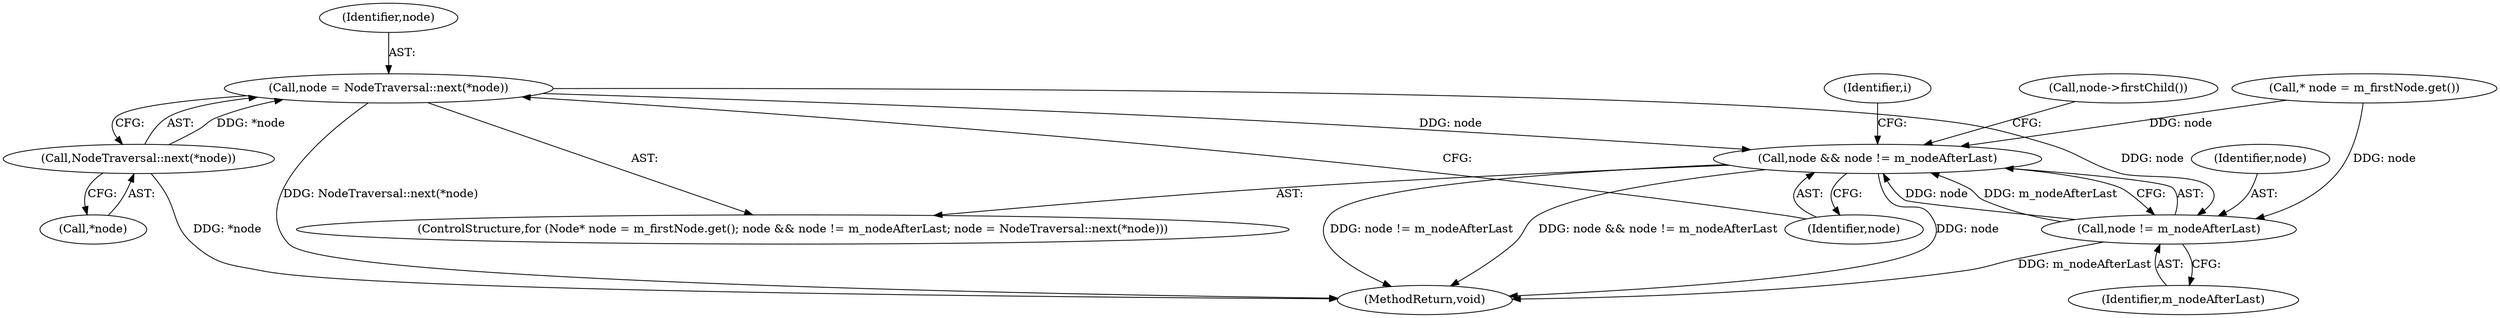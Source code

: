 digraph "0_Chrome_b2b21468c1f7f08b30a7c1755316f6026c50eb2a@pointer" {
"1000117" [label="(Call,node = NodeTraversal::next(*node))"];
"1000119" [label="(Call,NodeTraversal::next(*node))"];
"1000112" [label="(Call,node && node != m_nodeAfterLast)"];
"1000114" [label="(Call,node != m_nodeAfterLast)"];
"1000107" [label="(ControlStructure,for (Node* node = m_firstNode.get(); node && node != m_nodeAfterLast; node = NodeTraversal::next(*node)))"];
"1000116" [label="(Identifier,m_nodeAfterLast)"];
"1000120" [label="(Call,*node)"];
"1000226" [label="(Identifier,i)"];
"1000115" [label="(Identifier,node)"];
"1000112" [label="(Call,node && node != m_nodeAfterLast)"];
"1000109" [label="(Call,* node = m_firstNode.get())"];
"1000119" [label="(Call,NodeTraversal::next(*node))"];
"1000117" [label="(Call,node = NodeTraversal::next(*node))"];
"1000253" [label="(MethodReturn,void)"];
"1000125" [label="(Call,node->firstChild())"];
"1000118" [label="(Identifier,node)"];
"1000113" [label="(Identifier,node)"];
"1000114" [label="(Call,node != m_nodeAfterLast)"];
"1000117" -> "1000107"  [label="AST: "];
"1000117" -> "1000119"  [label="CFG: "];
"1000118" -> "1000117"  [label="AST: "];
"1000119" -> "1000117"  [label="AST: "];
"1000113" -> "1000117"  [label="CFG: "];
"1000117" -> "1000253"  [label="DDG: NodeTraversal::next(*node)"];
"1000117" -> "1000112"  [label="DDG: node"];
"1000117" -> "1000114"  [label="DDG: node"];
"1000119" -> "1000117"  [label="DDG: *node"];
"1000119" -> "1000120"  [label="CFG: "];
"1000120" -> "1000119"  [label="AST: "];
"1000119" -> "1000253"  [label="DDG: *node"];
"1000112" -> "1000107"  [label="AST: "];
"1000112" -> "1000113"  [label="CFG: "];
"1000112" -> "1000114"  [label="CFG: "];
"1000113" -> "1000112"  [label="AST: "];
"1000114" -> "1000112"  [label="AST: "];
"1000125" -> "1000112"  [label="CFG: "];
"1000226" -> "1000112"  [label="CFG: "];
"1000112" -> "1000253"  [label="DDG: node != m_nodeAfterLast"];
"1000112" -> "1000253"  [label="DDG: node && node != m_nodeAfterLast"];
"1000112" -> "1000253"  [label="DDG: node"];
"1000114" -> "1000112"  [label="DDG: node"];
"1000114" -> "1000112"  [label="DDG: m_nodeAfterLast"];
"1000109" -> "1000112"  [label="DDG: node"];
"1000114" -> "1000116"  [label="CFG: "];
"1000115" -> "1000114"  [label="AST: "];
"1000116" -> "1000114"  [label="AST: "];
"1000114" -> "1000253"  [label="DDG: m_nodeAfterLast"];
"1000109" -> "1000114"  [label="DDG: node"];
}
